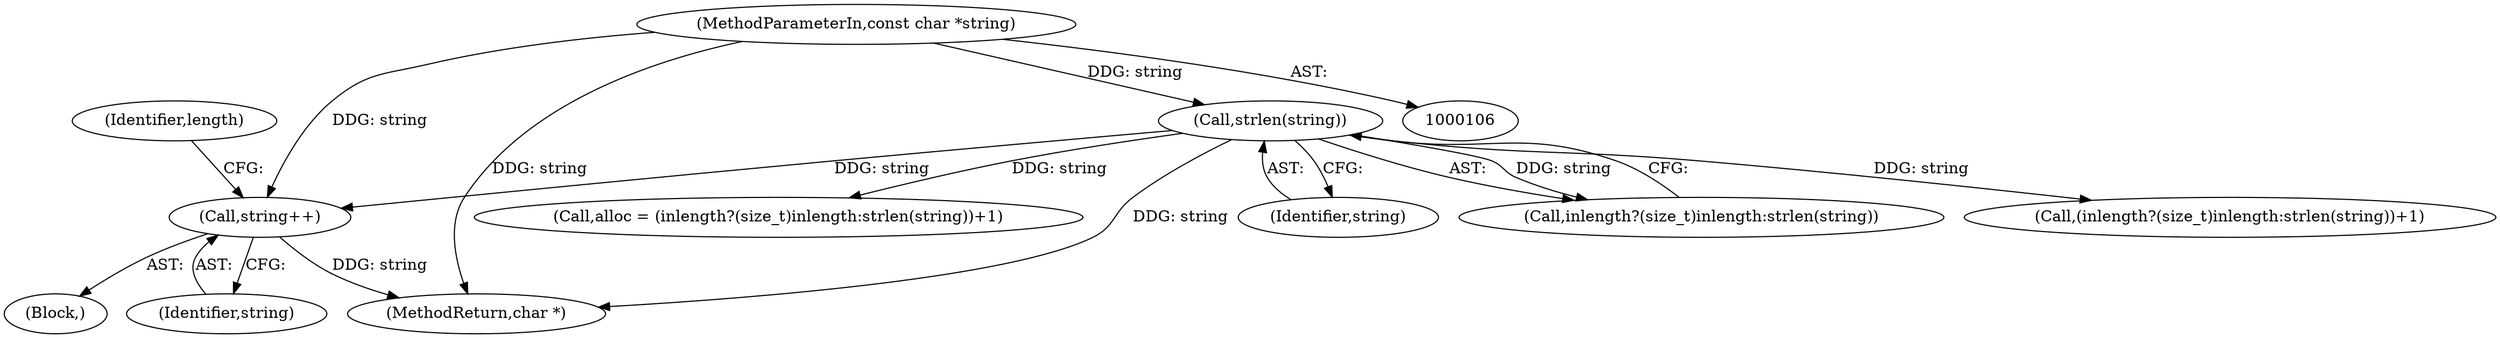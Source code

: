 digraph "0_curl_75ca568fa1c19de4c5358fed246686de8467c238@pointer" {
"1000226" [label="(Call,string++)"];
"1000120" [label="(Call,strlen(string))"];
"1000108" [label="(MethodParameterIn,const char *string)"];
"1000227" [label="(Identifier,string)"];
"1000155" [label="(Identifier,length)"];
"1000115" [label="(Call,inlength?(size_t)inlength:strlen(string))"];
"1000226" [label="(Call,string++)"];
"1000156" [label="(Block,)"];
"1000114" [label="(Call,(inlength?(size_t)inlength:strlen(string))+1)"];
"1000121" [label="(Identifier,string)"];
"1000120" [label="(Call,strlen(string))"];
"1000112" [label="(Call,alloc = (inlength?(size_t)inlength:strlen(string))+1)"];
"1000235" [label="(MethodReturn,char *)"];
"1000108" [label="(MethodParameterIn,const char *string)"];
"1000226" -> "1000156"  [label="AST: "];
"1000226" -> "1000227"  [label="CFG: "];
"1000227" -> "1000226"  [label="AST: "];
"1000155" -> "1000226"  [label="CFG: "];
"1000226" -> "1000235"  [label="DDG: string"];
"1000120" -> "1000226"  [label="DDG: string"];
"1000108" -> "1000226"  [label="DDG: string"];
"1000120" -> "1000115"  [label="AST: "];
"1000120" -> "1000121"  [label="CFG: "];
"1000121" -> "1000120"  [label="AST: "];
"1000115" -> "1000120"  [label="CFG: "];
"1000120" -> "1000235"  [label="DDG: string"];
"1000120" -> "1000112"  [label="DDG: string"];
"1000120" -> "1000114"  [label="DDG: string"];
"1000120" -> "1000115"  [label="DDG: string"];
"1000108" -> "1000120"  [label="DDG: string"];
"1000108" -> "1000106"  [label="AST: "];
"1000108" -> "1000235"  [label="DDG: string"];
}
